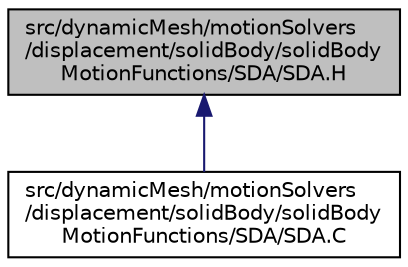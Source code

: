 digraph "src/dynamicMesh/motionSolvers/displacement/solidBody/solidBodyMotionFunctions/SDA/SDA.H"
{
  bgcolor="transparent";
  edge [fontname="Helvetica",fontsize="10",labelfontname="Helvetica",labelfontsize="10"];
  node [fontname="Helvetica",fontsize="10",shape=record];
  Node1 [label="src/dynamicMesh/motionSolvers\l/displacement/solidBody/solidBody\lMotionFunctions/SDA/SDA.H",height=0.2,width=0.4,color="black", fillcolor="grey75", style="filled" fontcolor="black"];
  Node1 -> Node2 [dir="back",color="midnightblue",fontsize="10",style="solid",fontname="Helvetica"];
  Node2 [label="src/dynamicMesh/motionSolvers\l/displacement/solidBody/solidBody\lMotionFunctions/SDA/SDA.C",height=0.2,width=0.4,color="black",URL="$SDA_8C.html"];
}
